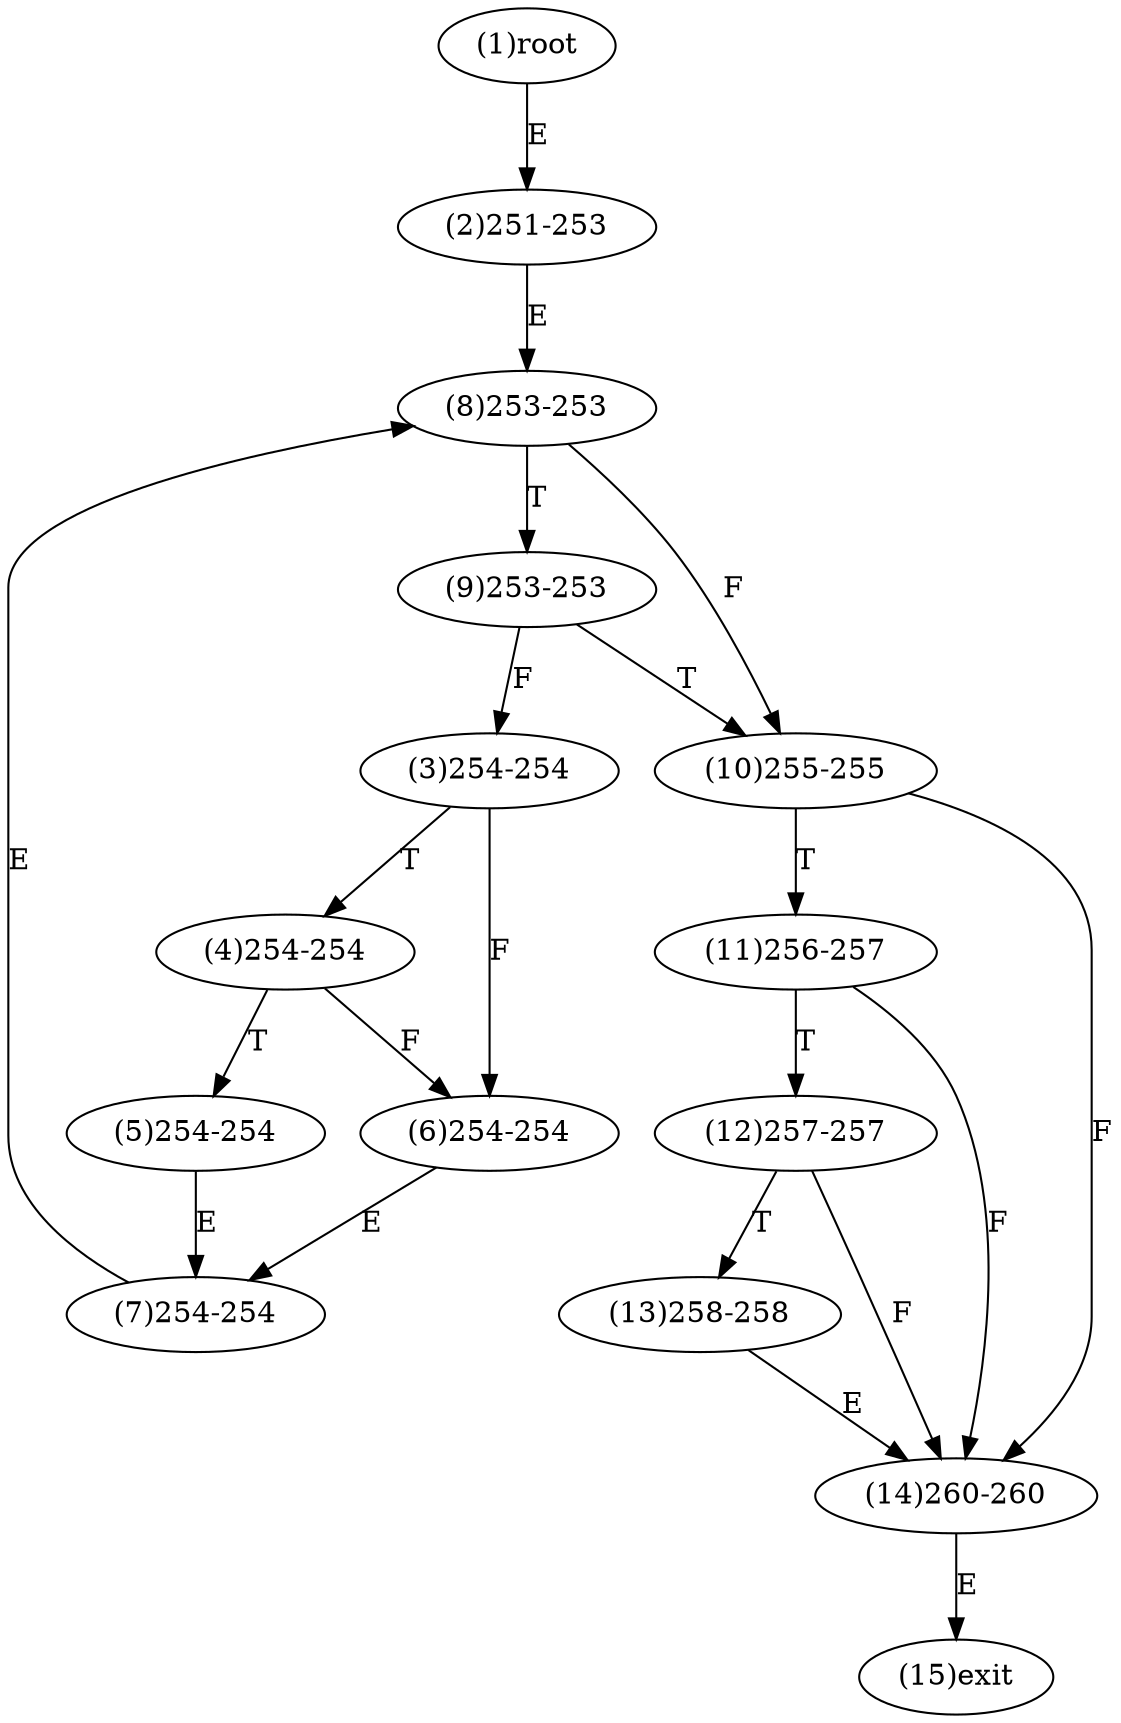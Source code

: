 digraph "" { 
1[ label="(1)root"];
2[ label="(2)251-253"];
3[ label="(3)254-254"];
4[ label="(4)254-254"];
5[ label="(5)254-254"];
6[ label="(6)254-254"];
7[ label="(7)254-254"];
8[ label="(8)253-253"];
9[ label="(9)253-253"];
10[ label="(10)255-255"];
11[ label="(11)256-257"];
12[ label="(12)257-257"];
13[ label="(13)258-258"];
14[ label="(14)260-260"];
15[ label="(15)exit"];
1->2[ label="E"];
2->8[ label="E"];
3->6[ label="F"];
3->4[ label="T"];
4->6[ label="F"];
4->5[ label="T"];
5->7[ label="E"];
6->7[ label="E"];
7->8[ label="E"];
8->10[ label="F"];
8->9[ label="T"];
9->3[ label="F"];
9->10[ label="T"];
10->14[ label="F"];
10->11[ label="T"];
11->14[ label="F"];
11->12[ label="T"];
12->14[ label="F"];
12->13[ label="T"];
13->14[ label="E"];
14->15[ label="E"];
}